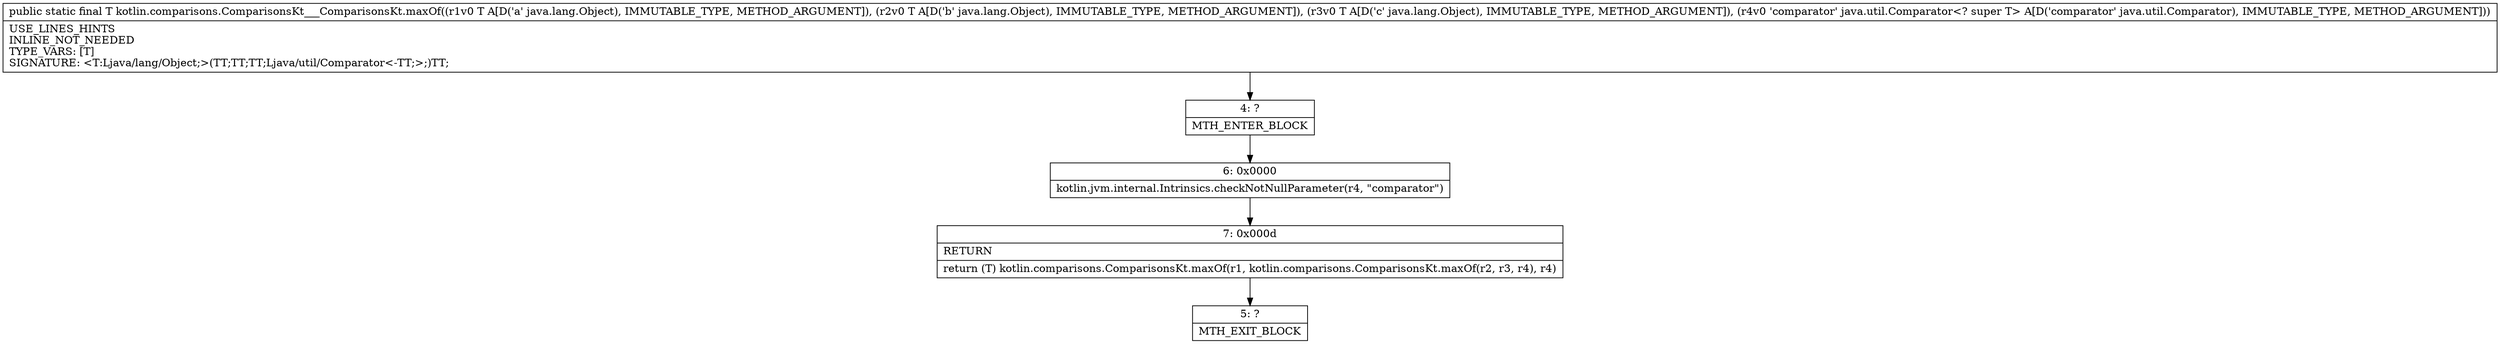 digraph "CFG forkotlin.comparisons.ComparisonsKt___ComparisonsKt.maxOf(Ljava\/lang\/Object;Ljava\/lang\/Object;Ljava\/lang\/Object;Ljava\/util\/Comparator;)Ljava\/lang\/Object;" {
Node_4 [shape=record,label="{4\:\ ?|MTH_ENTER_BLOCK\l}"];
Node_6 [shape=record,label="{6\:\ 0x0000|kotlin.jvm.internal.Intrinsics.checkNotNullParameter(r4, \"comparator\")\l}"];
Node_7 [shape=record,label="{7\:\ 0x000d|RETURN\l|return (T) kotlin.comparisons.ComparisonsKt.maxOf(r1, kotlin.comparisons.ComparisonsKt.maxOf(r2, r3, r4), r4)\l}"];
Node_5 [shape=record,label="{5\:\ ?|MTH_EXIT_BLOCK\l}"];
MethodNode[shape=record,label="{public static final T kotlin.comparisons.ComparisonsKt___ComparisonsKt.maxOf((r1v0 T A[D('a' java.lang.Object), IMMUTABLE_TYPE, METHOD_ARGUMENT]), (r2v0 T A[D('b' java.lang.Object), IMMUTABLE_TYPE, METHOD_ARGUMENT]), (r3v0 T A[D('c' java.lang.Object), IMMUTABLE_TYPE, METHOD_ARGUMENT]), (r4v0 'comparator' java.util.Comparator\<? super T\> A[D('comparator' java.util.Comparator), IMMUTABLE_TYPE, METHOD_ARGUMENT]))  | USE_LINES_HINTS\lINLINE_NOT_NEEDED\lTYPE_VARS: [T]\lSIGNATURE: \<T:Ljava\/lang\/Object;\>(TT;TT;TT;Ljava\/util\/Comparator\<\-TT;\>;)TT;\l}"];
MethodNode -> Node_4;Node_4 -> Node_6;
Node_6 -> Node_7;
Node_7 -> Node_5;
}

